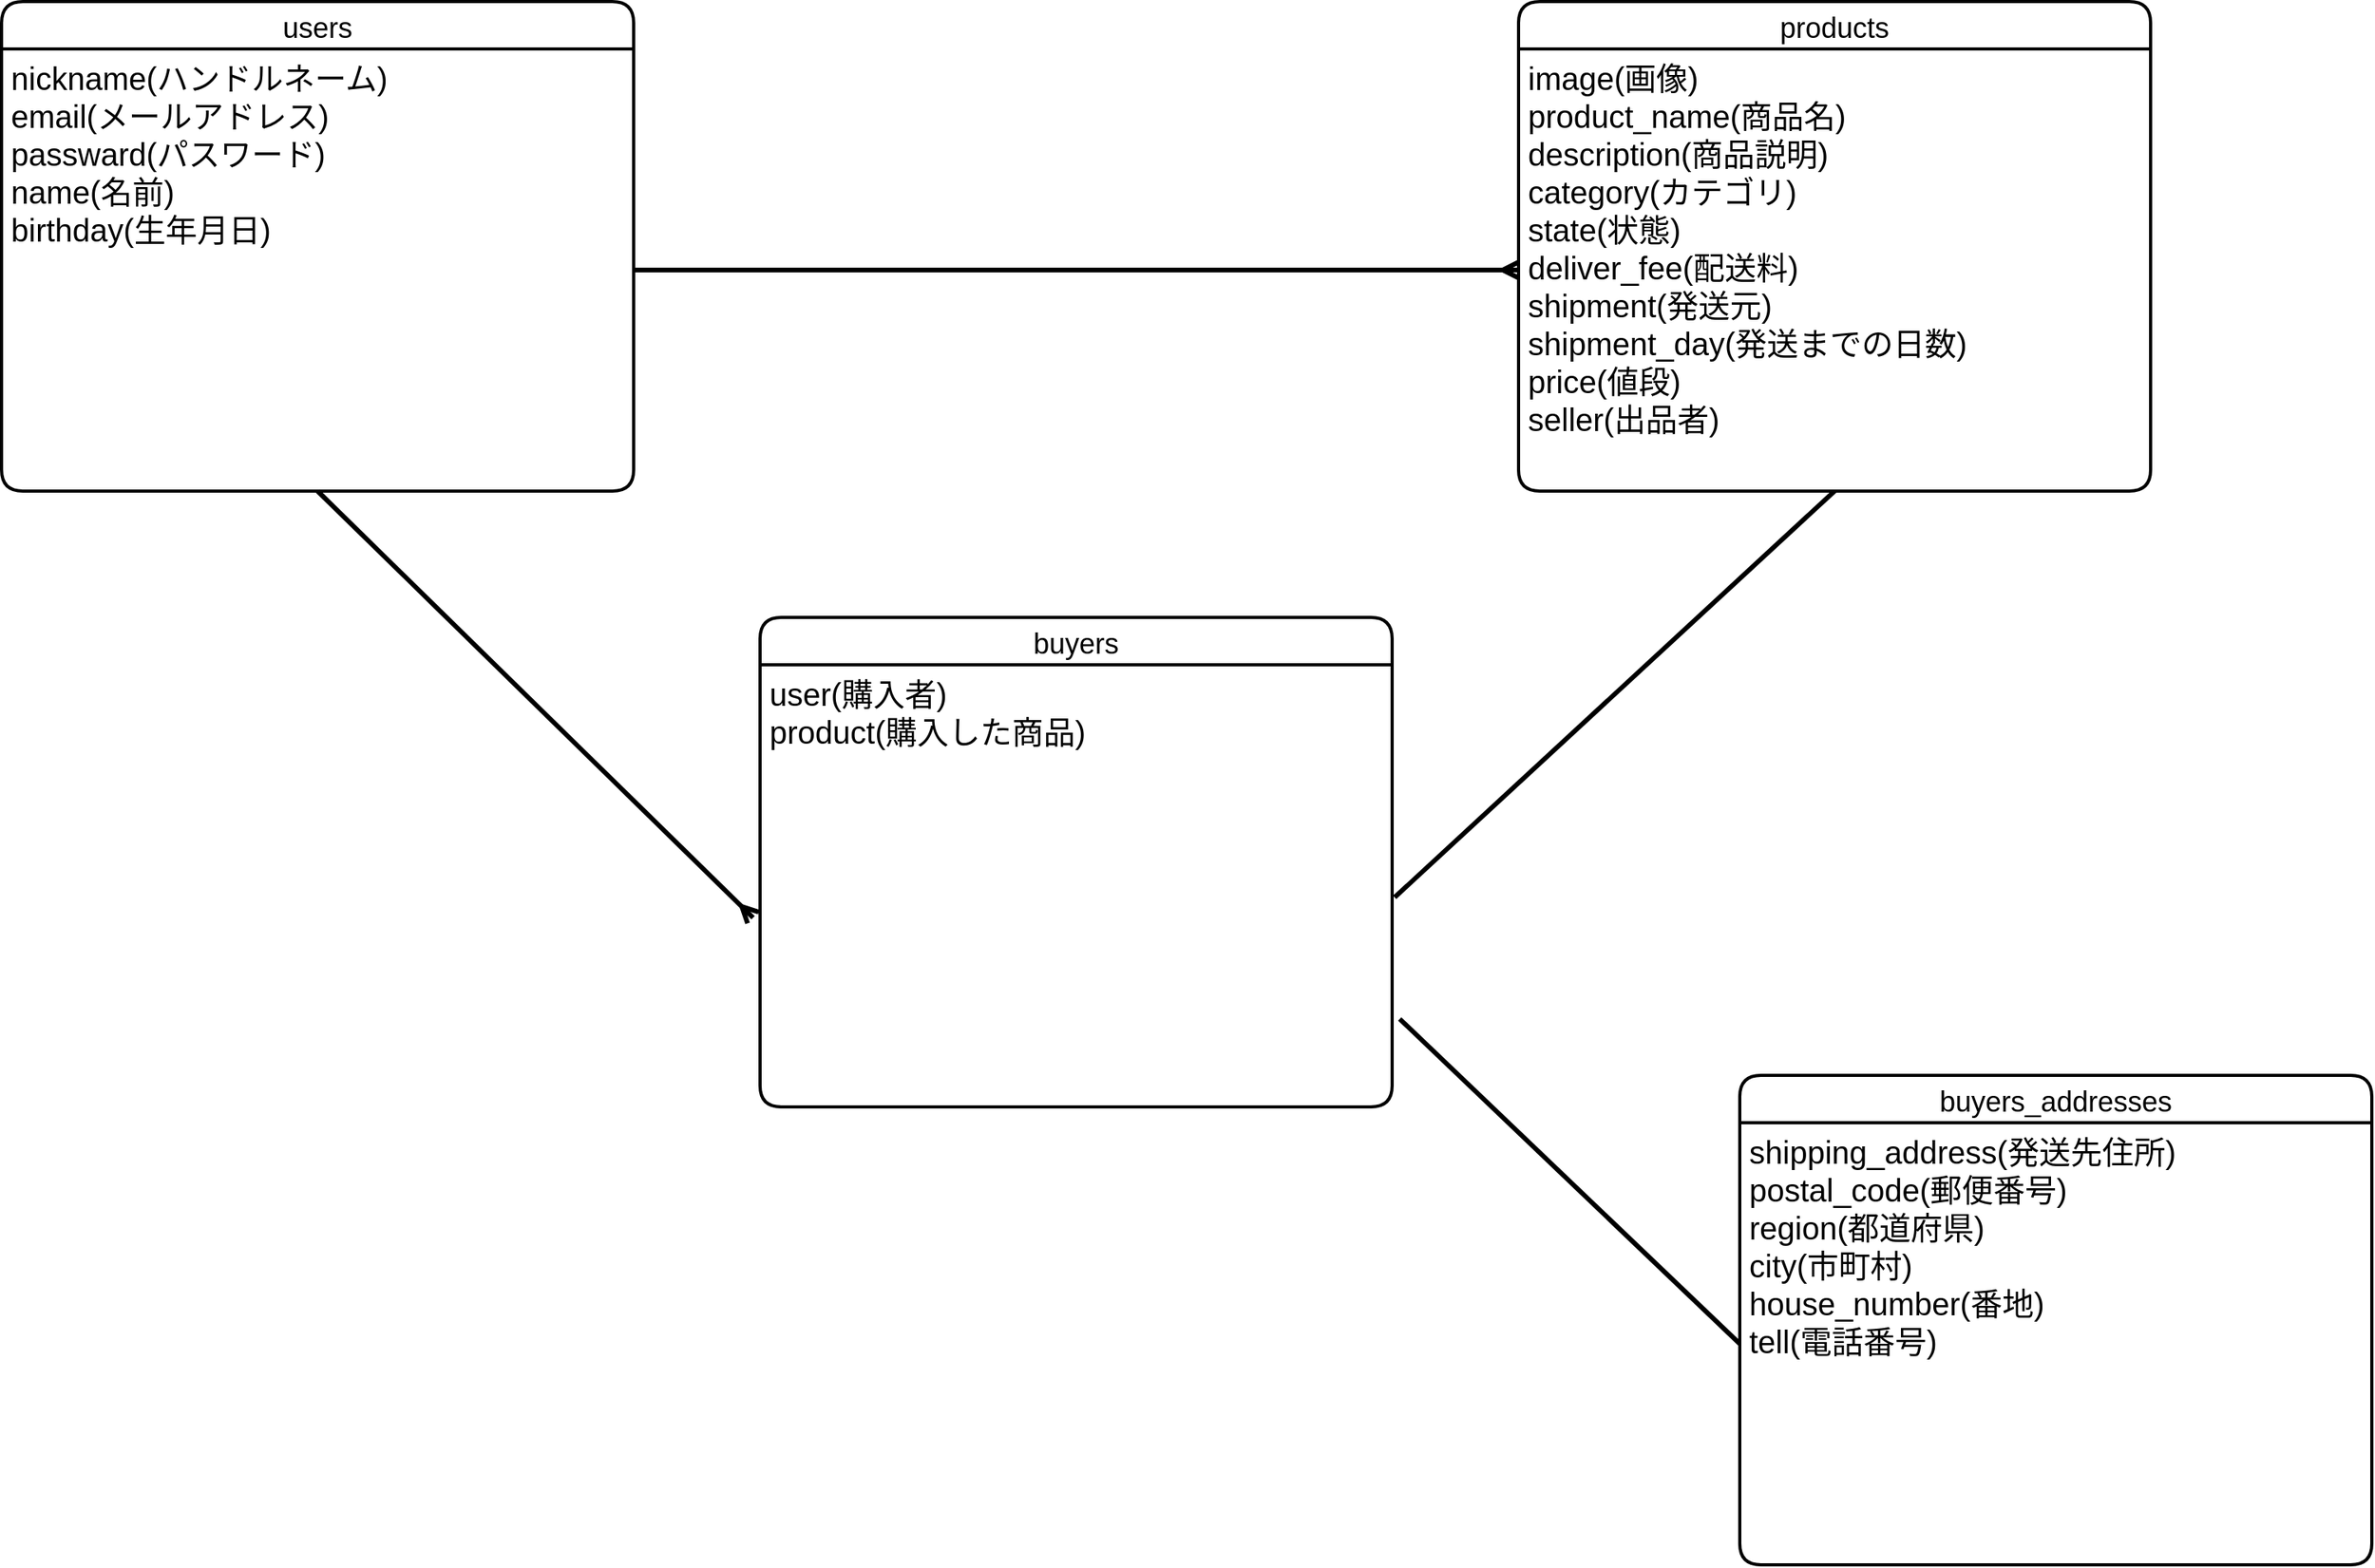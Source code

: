 <mxfile version="13.10.0" type="embed">
    <diagram id="DugbqPWj5DXkimJEOUnK" name="ページ1">
        <mxGraphModel dx="1816" dy="1994" grid="1" gridSize="10" guides="1" tooltips="1" connect="1" arrows="1" fold="1" page="1" pageScale="1" pageWidth="827" pageHeight="1169" math="0" shadow="0">
            <root>
                <mxCell id="0"/>
                <mxCell id="1" parent="0"/>
                <mxCell id="21" value="users" style="swimlane;childLayout=stackLayout;horizontal=1;startSize=30;horizontalStack=0;rounded=1;fontSize=18;fontStyle=0;strokeWidth=2;resizeParent=0;resizeLast=1;shadow=0;dashed=0;align=center;direction=east;" parent="1" vertex="1">
                    <mxGeometry x="40" y="110" width="400" height="310" as="geometry"/>
                </mxCell>
                <mxCell id="22" value="nickname(ハンドルネーム)&#10;email(メールアドレス)&#10;passward(パスワード)&#10;name(名前)&#10;birthday(生年月日)" style="align=left;strokeColor=none;fillColor=none;spacingLeft=4;fontSize=20;verticalAlign=top;resizable=0;rotatable=0;part=1;" parent="21" vertex="1">
                    <mxGeometry y="30" width="400" height="280" as="geometry"/>
                </mxCell>
                <mxCell id="25" value="products" style="swimlane;childLayout=stackLayout;horizontal=1;startSize=30;horizontalStack=0;rounded=1;fontSize=18;fontStyle=0;strokeWidth=2;resizeParent=0;resizeLast=1;shadow=0;dashed=0;align=center;fillColor=none;" parent="1" vertex="1">
                    <mxGeometry x="1000" y="110" width="400" height="310" as="geometry"/>
                </mxCell>
                <mxCell id="26" value="image(画像)&#10;product_name(商品名)&#10;description(商品説明)&#10;category(カテゴリ)&#10;state(状態)&#10;deliver_fee(配送料)&#10;shipment(発送元)&#10;shipment_day(発送までの日数)&#10;price(値段)&#10;seller(出品者)" style="align=left;strokeColor=none;fillColor=none;spacingLeft=4;fontSize=20;verticalAlign=top;resizable=0;rotatable=0;part=1;" parent="25" vertex="1">
                    <mxGeometry y="30" width="400" height="280" as="geometry"/>
                </mxCell>
                <mxCell id="29" value="buyers" style="swimlane;childLayout=stackLayout;horizontal=1;startSize=30;horizontalStack=0;rounded=1;fontSize=18;fontStyle=0;strokeWidth=2;resizeParent=0;resizeLast=1;shadow=0;dashed=0;align=center;" parent="1" vertex="1">
                    <mxGeometry x="520" y="500" width="400" height="310" as="geometry"/>
                </mxCell>
                <mxCell id="30" value="user(購入者)&#10;product(購入した商品)" style="align=left;strokeColor=none;fillColor=none;spacingLeft=4;fontSize=20;verticalAlign=top;resizable=0;rotatable=0;part=1;" parent="29" vertex="1">
                    <mxGeometry y="30" width="400" height="280" as="geometry"/>
                </mxCell>
                <mxCell id="47" style="rounded=0;orthogonalLoop=1;jettySize=auto;html=1;exitX=1;exitY=0.5;exitDx=0;exitDy=0;strokeWidth=3;startArrow=none;endArrow=ERmany;endFill=0;startFill=0;entryX=0;entryY=0.5;entryDx=0;entryDy=0;" edge="1" parent="1" source="22" target="26">
                    <mxGeometry relative="1" as="geometry">
                        <mxPoint x="960" y="280" as="targetPoint"/>
                    </mxGeometry>
                </mxCell>
                <mxCell id="48" style="edgeStyle=none;rounded=0;orthogonalLoop=1;jettySize=auto;html=1;exitX=0.5;exitY=1;exitDx=0;exitDy=0;entryX=1.004;entryY=0.526;entryDx=0;entryDy=0;entryPerimeter=0;startArrow=none;startFill=0;endArrow=none;endFill=0;strokeWidth=3;" edge="1" parent="1" source="26" target="30">
                    <mxGeometry relative="1" as="geometry"/>
                </mxCell>
                <mxCell id="49" style="edgeStyle=none;rounded=0;orthogonalLoop=1;jettySize=auto;html=1;exitX=0.5;exitY=1;exitDx=0;exitDy=0;entryX=-0.011;entryY=0.572;entryDx=0;entryDy=0;entryPerimeter=0;startArrow=none;startFill=0;endArrow=ERmany;endFill=0;strokeWidth=3;" edge="1" parent="1" source="22" target="30">
                    <mxGeometry relative="1" as="geometry"/>
                </mxCell>
                <mxCell id="50" value="buyers_addresses" style="swimlane;childLayout=stackLayout;horizontal=1;startSize=30;horizontalStack=0;rounded=1;fontSize=18;fontStyle=0;strokeWidth=2;resizeParent=0;resizeLast=1;shadow=0;dashed=0;align=center;" vertex="1" parent="1">
                    <mxGeometry x="1140" y="790" width="400" height="310" as="geometry"/>
                </mxCell>
                <mxCell id="51" value="shipping_address(発送先住所)&#10;postal_code(郵便番号)&#10;region(都道府県)&#10;city(市町村)&#10;house_number(番地)&#10;tell(電話番号)" style="align=left;strokeColor=none;fillColor=none;spacingLeft=4;fontSize=20;verticalAlign=top;resizable=0;rotatable=0;part=1;" vertex="1" parent="50">
                    <mxGeometry y="30" width="400" height="280" as="geometry"/>
                </mxCell>
                <mxCell id="52" style="edgeStyle=none;rounded=0;orthogonalLoop=1;jettySize=auto;html=1;exitX=0;exitY=0.5;exitDx=0;exitDy=0;entryX=1.012;entryY=0.801;entryDx=0;entryDy=0;entryPerimeter=0;startArrow=none;startFill=0;endArrow=none;endFill=0;strokeWidth=3;" edge="1" parent="1" source="51" target="30">
                    <mxGeometry relative="1" as="geometry"/>
                </mxCell>
            </root>
        </mxGraphModel>
    </diagram>
</mxfile>